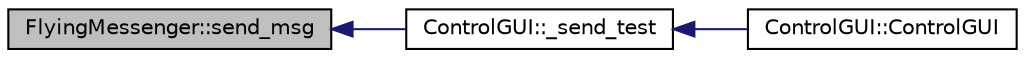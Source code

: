 digraph "FlyingMessenger::send_msg"
{
 // INTERACTIVE_SVG=YES
  edge [fontname="Helvetica",fontsize="10",labelfontname="Helvetica",labelfontsize="10"];
  node [fontname="Helvetica",fontsize="10",shape=record];
  rankdir="LR";
  Node28 [label="FlyingMessenger::send_msg",height=0.2,width=0.4,color="black", fillcolor="grey75", style="filled", fontcolor="black"];
  Node28 -> Node29 [dir="back",color="midnightblue",fontsize="10",style="solid",fontname="Helvetica"];
  Node29 [label="ControlGUI::_send_test",height=0.2,width=0.4,color="black", fillcolor="white", style="filled",URL="$class_control_g_u_i.html#a0838b5d3b0d6651b7a1a58928bc83327",tooltip="Gets the speed text labels from &#39;Serial&#39; frame and sends them as a command to the selected robot..."];
  Node29 -> Node30 [dir="back",color="midnightblue",fontsize="10",style="solid",fontname="Helvetica"];
  Node30 [label="ControlGUI::ControlGUI",height=0.2,width=0.4,color="black", fillcolor="white", style="filled",URL="$class_control_g_u_i.html#a3ac837dec598621fcdd71fd64ff013fd",tooltip="Constructor of a ControlGUI object. "];
}
